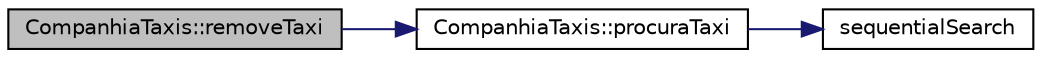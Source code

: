 digraph "CompanhiaTaxis::removeTaxi"
{
  edge [fontname="Helvetica",fontsize="10",labelfontname="Helvetica",labelfontsize="10"];
  node [fontname="Helvetica",fontsize="10",shape=record];
  rankdir="LR";
  Node39 [label="CompanhiaTaxis::removeTaxi",height=0.2,width=0.4,color="black", fillcolor="grey75", style="filled", fontcolor="black"];
  Node39 -> Node40 [color="midnightblue",fontsize="10",style="solid",fontname="Helvetica"];
  Node40 [label="CompanhiaTaxis::procuraTaxi",height=0.2,width=0.4,color="black", fillcolor="white", style="filled",URL="$class_companhia_taxis.html#a14c51fc63afe03bf8850fb9559db634c",tooltip="função para procurar taxi "];
  Node40 -> Node41 [color="midnightblue",fontsize="10",style="solid",fontname="Helvetica"];
  Node41 [label="sequentialSearch",height=0.2,width=0.4,color="black", fillcolor="white", style="filled",URL="$sequential_search_8h.html#acd555ad1f1fc3b2011aab63641f98151"];
}
